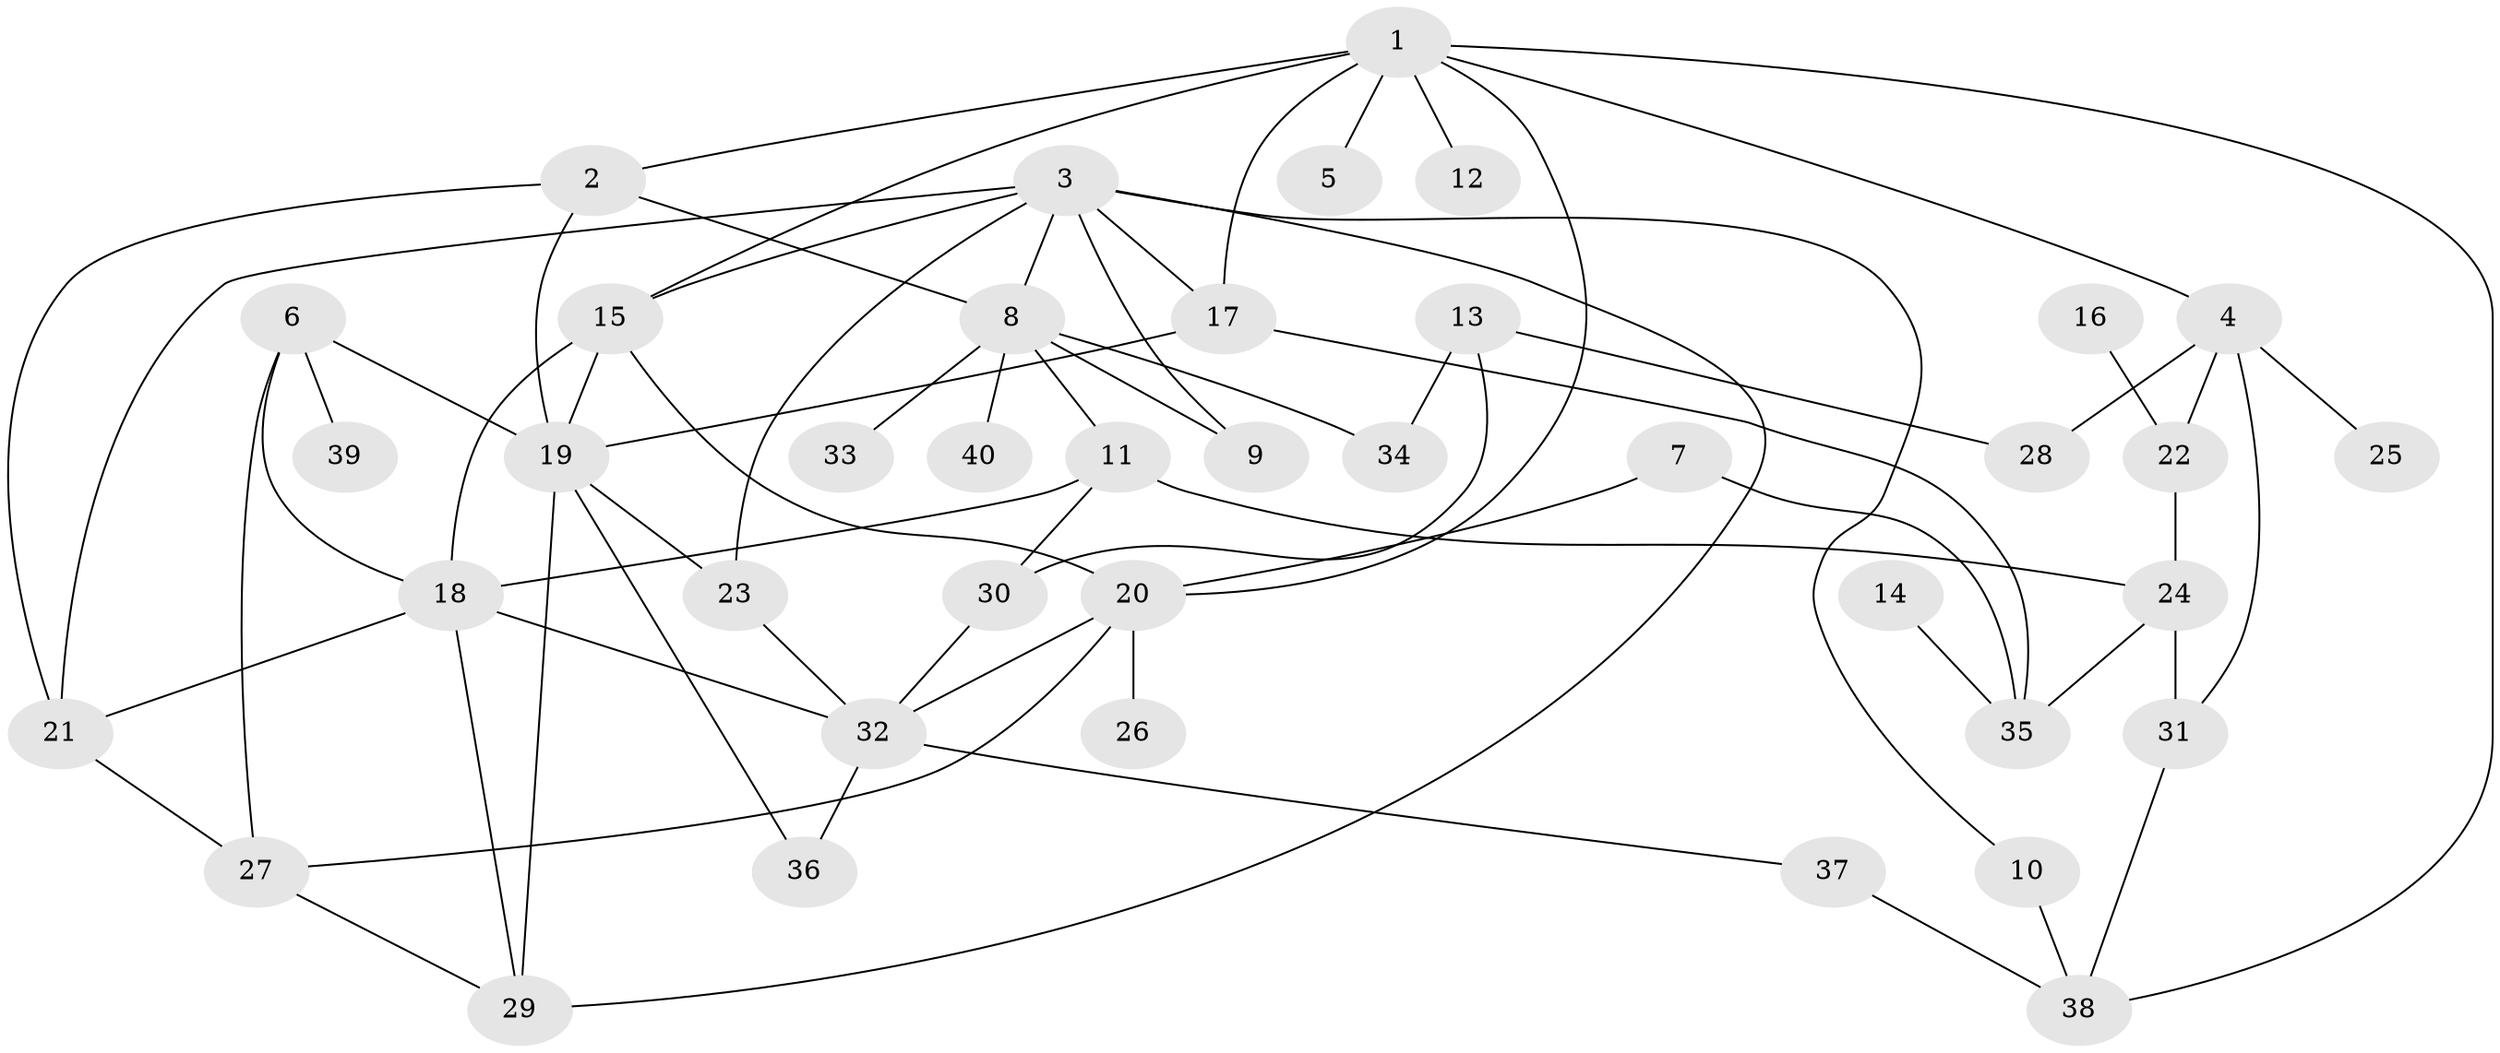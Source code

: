 // original degree distribution, {5: 0.075, 9: 0.0125, 4: 0.1375, 6: 0.025, 2: 0.3375, 3: 0.15, 7: 0.025, 1: 0.2375}
// Generated by graph-tools (version 1.1) at 2025/36/03/04/25 23:36:03]
// undirected, 40 vertices, 68 edges
graph export_dot {
  node [color=gray90,style=filled];
  1;
  2;
  3;
  4;
  5;
  6;
  7;
  8;
  9;
  10;
  11;
  12;
  13;
  14;
  15;
  16;
  17;
  18;
  19;
  20;
  21;
  22;
  23;
  24;
  25;
  26;
  27;
  28;
  29;
  30;
  31;
  32;
  33;
  34;
  35;
  36;
  37;
  38;
  39;
  40;
  1 -- 2 [weight=1.0];
  1 -- 4 [weight=1.0];
  1 -- 5 [weight=1.0];
  1 -- 12 [weight=1.0];
  1 -- 15 [weight=1.0];
  1 -- 17 [weight=1.0];
  1 -- 20 [weight=1.0];
  1 -- 38 [weight=1.0];
  2 -- 8 [weight=1.0];
  2 -- 19 [weight=1.0];
  2 -- 21 [weight=1.0];
  3 -- 8 [weight=1.0];
  3 -- 9 [weight=1.0];
  3 -- 10 [weight=1.0];
  3 -- 15 [weight=1.0];
  3 -- 17 [weight=1.0];
  3 -- 21 [weight=1.0];
  3 -- 23 [weight=1.0];
  3 -- 29 [weight=1.0];
  4 -- 22 [weight=1.0];
  4 -- 25 [weight=1.0];
  4 -- 28 [weight=1.0];
  4 -- 31 [weight=1.0];
  6 -- 18 [weight=1.0];
  6 -- 19 [weight=1.0];
  6 -- 27 [weight=1.0];
  6 -- 39 [weight=1.0];
  7 -- 20 [weight=1.0];
  7 -- 35 [weight=1.0];
  8 -- 9 [weight=1.0];
  8 -- 11 [weight=1.0];
  8 -- 33 [weight=1.0];
  8 -- 34 [weight=1.0];
  8 -- 40 [weight=1.0];
  10 -- 38 [weight=1.0];
  11 -- 18 [weight=1.0];
  11 -- 24 [weight=1.0];
  11 -- 30 [weight=1.0];
  13 -- 28 [weight=1.0];
  13 -- 30 [weight=1.0];
  13 -- 34 [weight=1.0];
  14 -- 35 [weight=1.0];
  15 -- 18 [weight=1.0];
  15 -- 19 [weight=1.0];
  15 -- 20 [weight=1.0];
  16 -- 22 [weight=1.0];
  17 -- 19 [weight=1.0];
  17 -- 35 [weight=1.0];
  18 -- 21 [weight=1.0];
  18 -- 29 [weight=1.0];
  18 -- 32 [weight=1.0];
  19 -- 23 [weight=1.0];
  19 -- 29 [weight=1.0];
  19 -- 36 [weight=1.0];
  20 -- 26 [weight=1.0];
  20 -- 27 [weight=1.0];
  20 -- 32 [weight=1.0];
  21 -- 27 [weight=1.0];
  22 -- 24 [weight=1.0];
  23 -- 32 [weight=1.0];
  24 -- 31 [weight=1.0];
  24 -- 35 [weight=1.0];
  27 -- 29 [weight=1.0];
  30 -- 32 [weight=1.0];
  31 -- 38 [weight=1.0];
  32 -- 36 [weight=1.0];
  32 -- 37 [weight=1.0];
  37 -- 38 [weight=1.0];
}
